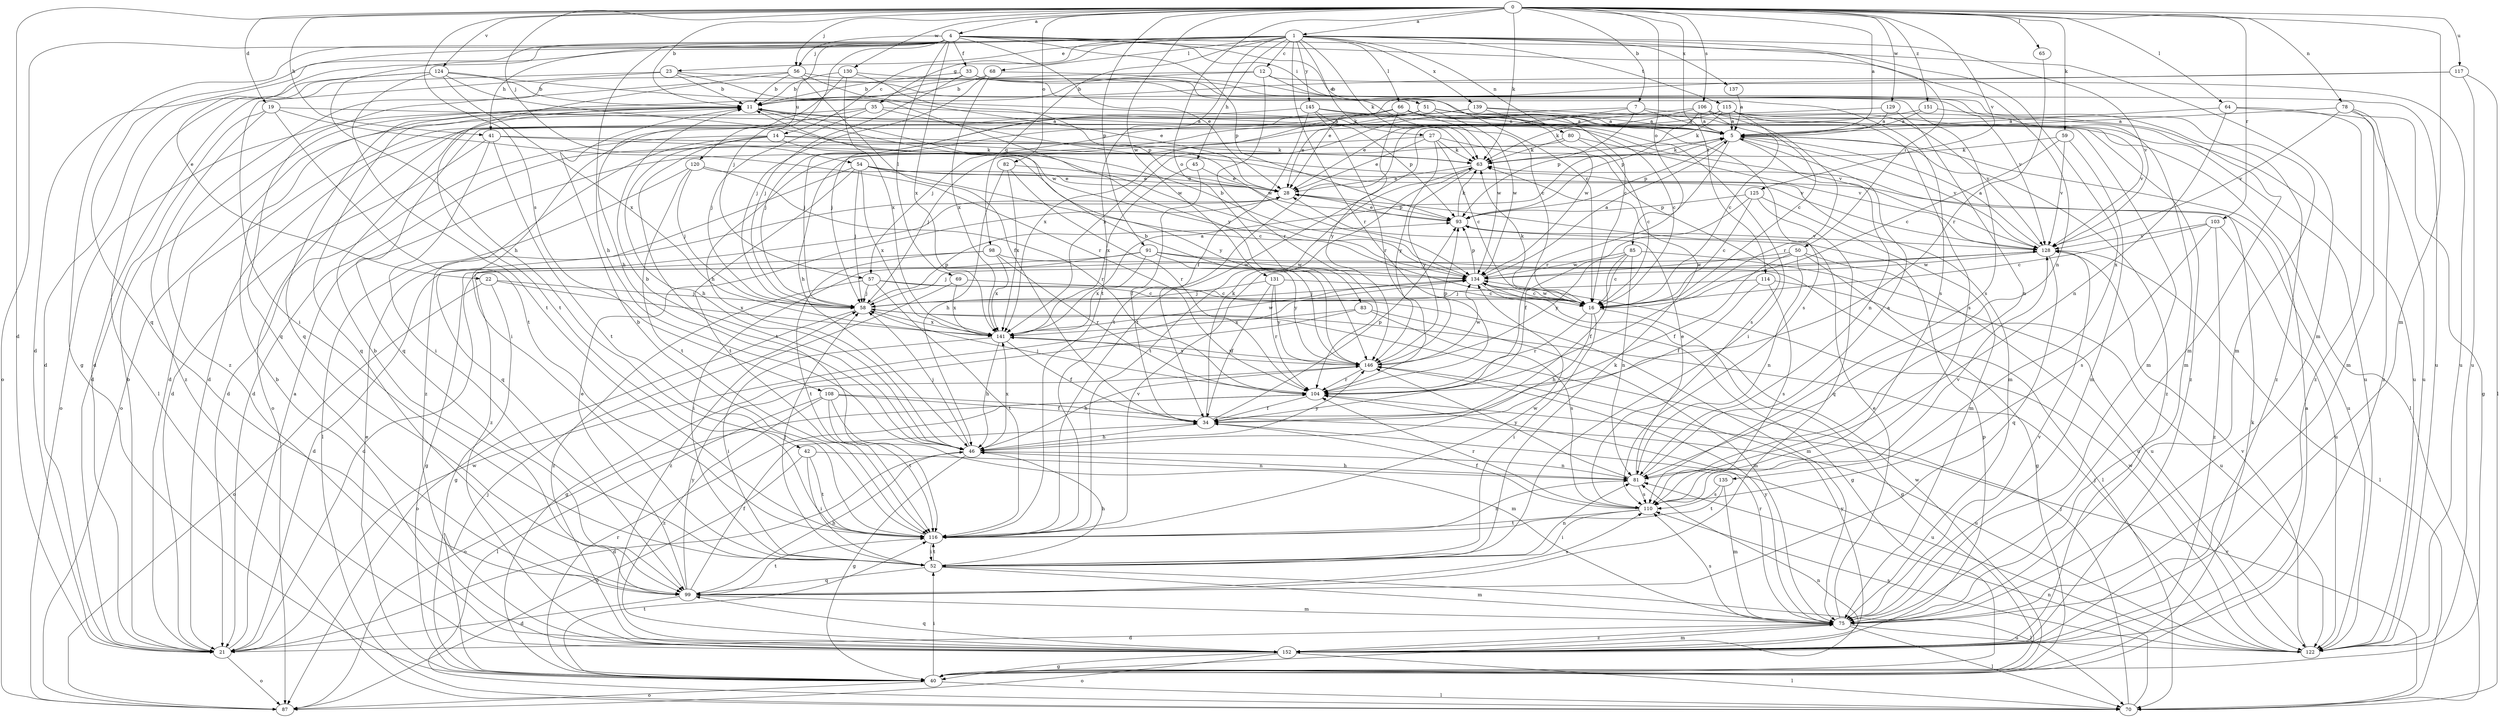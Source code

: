 strict digraph  {
0;
1;
4;
5;
7;
11;
12;
14;
16;
19;
21;
22;
23;
27;
28;
33;
34;
35;
40;
41;
42;
45;
46;
50;
51;
52;
54;
56;
57;
58;
59;
63;
64;
65;
66;
68;
69;
70;
75;
78;
80;
81;
82;
83;
85;
87;
91;
93;
98;
99;
103;
104;
106;
108;
110;
114;
115;
116;
117;
120;
122;
124;
125;
128;
129;
130;
131;
134;
135;
137;
139;
141;
145;
146;
151;
152;
0 -> 1  [label=a];
0 -> 4  [label=a];
0 -> 5  [label=a];
0 -> 7  [label=b];
0 -> 11  [label=b];
0 -> 19  [label=d];
0 -> 21  [label=d];
0 -> 41  [label=h];
0 -> 54  [label=j];
0 -> 56  [label=j];
0 -> 59  [label=k];
0 -> 63  [label=k];
0 -> 64  [label=l];
0 -> 65  [label=l];
0 -> 75  [label=m];
0 -> 78  [label=n];
0 -> 82  [label=o];
0 -> 83  [label=o];
0 -> 85  [label=o];
0 -> 91  [label=p];
0 -> 103  [label=r];
0 -> 106  [label=s];
0 -> 108  [label=s];
0 -> 114  [label=t];
0 -> 117  [label=u];
0 -> 124  [label=v];
0 -> 125  [label=v];
0 -> 129  [label=w];
0 -> 130  [label=w];
0 -> 131  [label=w];
0 -> 151  [label=z];
1 -> 12  [label=c];
1 -> 14  [label=c];
1 -> 21  [label=d];
1 -> 22  [label=e];
1 -> 23  [label=e];
1 -> 27  [label=e];
1 -> 35  [label=g];
1 -> 41  [label=h];
1 -> 42  [label=h];
1 -> 45  [label=h];
1 -> 50  [label=i];
1 -> 63  [label=k];
1 -> 66  [label=l];
1 -> 68  [label=l];
1 -> 80  [label=n];
1 -> 98  [label=q];
1 -> 104  [label=r];
1 -> 115  [label=t];
1 -> 116  [label=t];
1 -> 128  [label=v];
1 -> 135  [label=x];
1 -> 137  [label=x];
1 -> 139  [label=x];
1 -> 145  [label=y];
4 -> 16  [label=c];
4 -> 28  [label=e];
4 -> 33  [label=f];
4 -> 40  [label=g];
4 -> 46  [label=h];
4 -> 51  [label=i];
4 -> 56  [label=j];
4 -> 57  [label=j];
4 -> 69  [label=l];
4 -> 75  [label=m];
4 -> 81  [label=n];
4 -> 87  [label=o];
4 -> 93  [label=p];
4 -> 99  [label=q];
4 -> 120  [label=u];
4 -> 141  [label=x];
5 -> 63  [label=k];
5 -> 81  [label=n];
5 -> 93  [label=p];
5 -> 104  [label=r];
5 -> 128  [label=v];
5 -> 152  [label=z];
7 -> 5  [label=a];
7 -> 28  [label=e];
7 -> 57  [label=j];
7 -> 75  [label=m];
7 -> 93  [label=p];
11 -> 5  [label=a];
11 -> 87  [label=o];
11 -> 99  [label=q];
11 -> 128  [label=v];
11 -> 134  [label=w];
12 -> 11  [label=b];
12 -> 75  [label=m];
12 -> 99  [label=q];
12 -> 104  [label=r];
12 -> 122  [label=u];
14 -> 21  [label=d];
14 -> 46  [label=h];
14 -> 63  [label=k];
14 -> 116  [label=t];
14 -> 128  [label=v];
14 -> 146  [label=y];
14 -> 152  [label=z];
16 -> 40  [label=g];
16 -> 46  [label=h];
16 -> 52  [label=i];
16 -> 63  [label=k];
16 -> 104  [label=r];
16 -> 134  [label=w];
19 -> 5  [label=a];
19 -> 21  [label=d];
19 -> 104  [label=r];
19 -> 116  [label=t];
19 -> 152  [label=z];
21 -> 5  [label=a];
21 -> 11  [label=b];
21 -> 87  [label=o];
21 -> 134  [label=w];
22 -> 40  [label=g];
22 -> 58  [label=j];
22 -> 87  [label=o];
22 -> 141  [label=x];
23 -> 11  [label=b];
23 -> 16  [label=c];
23 -> 21  [label=d];
23 -> 52  [label=i];
23 -> 146  [label=y];
27 -> 16  [label=c];
27 -> 21  [label=d];
27 -> 28  [label=e];
27 -> 63  [label=k];
27 -> 110  [label=s];
27 -> 146  [label=y];
28 -> 93  [label=p];
28 -> 152  [label=z];
33 -> 11  [label=b];
33 -> 16  [label=c];
33 -> 58  [label=j];
33 -> 75  [label=m];
33 -> 99  [label=q];
33 -> 128  [label=v];
34 -> 46  [label=h];
34 -> 63  [label=k];
34 -> 93  [label=p];
34 -> 122  [label=u];
35 -> 5  [label=a];
35 -> 52  [label=i];
35 -> 58  [label=j];
35 -> 87  [label=o];
35 -> 134  [label=w];
40 -> 5  [label=a];
40 -> 28  [label=e];
40 -> 52  [label=i];
40 -> 58  [label=j];
40 -> 63  [label=k];
40 -> 70  [label=l];
40 -> 81  [label=n];
40 -> 87  [label=o];
40 -> 104  [label=r];
40 -> 116  [label=t];
40 -> 134  [label=w];
41 -> 21  [label=d];
41 -> 52  [label=i];
41 -> 63  [label=k];
41 -> 75  [label=m];
41 -> 116  [label=t];
42 -> 52  [label=i];
42 -> 81  [label=n];
42 -> 87  [label=o];
42 -> 116  [label=t];
45 -> 28  [label=e];
45 -> 34  [label=f];
45 -> 141  [label=x];
46 -> 11  [label=b];
46 -> 21  [label=d];
46 -> 40  [label=g];
46 -> 58  [label=j];
46 -> 81  [label=n];
46 -> 141  [label=x];
46 -> 146  [label=y];
50 -> 21  [label=d];
50 -> 34  [label=f];
50 -> 40  [label=g];
50 -> 81  [label=n];
50 -> 122  [label=u];
50 -> 134  [label=w];
51 -> 5  [label=a];
51 -> 21  [label=d];
51 -> 28  [label=e];
51 -> 58  [label=j];
51 -> 70  [label=l];
51 -> 110  [label=s];
51 -> 134  [label=w];
52 -> 46  [label=h];
52 -> 58  [label=j];
52 -> 63  [label=k];
52 -> 70  [label=l];
52 -> 75  [label=m];
52 -> 81  [label=n];
52 -> 99  [label=q];
52 -> 116  [label=t];
54 -> 16  [label=c];
54 -> 28  [label=e];
54 -> 58  [label=j];
54 -> 99  [label=q];
54 -> 116  [label=t];
54 -> 122  [label=u];
54 -> 141  [label=x];
56 -> 11  [label=b];
56 -> 28  [label=e];
56 -> 34  [label=f];
56 -> 110  [label=s];
56 -> 116  [label=t];
56 -> 152  [label=z];
57 -> 16  [label=c];
57 -> 58  [label=j];
57 -> 75  [label=m];
57 -> 116  [label=t];
57 -> 152  [label=z];
58 -> 87  [label=o];
58 -> 93  [label=p];
58 -> 141  [label=x];
59 -> 16  [label=c];
59 -> 63  [label=k];
59 -> 75  [label=m];
59 -> 128  [label=v];
63 -> 28  [label=e];
63 -> 116  [label=t];
63 -> 146  [label=y];
64 -> 5  [label=a];
64 -> 81  [label=n];
64 -> 122  [label=u];
64 -> 152  [label=z];
65 -> 104  [label=r];
66 -> 5  [label=a];
66 -> 16  [label=c];
66 -> 52  [label=i];
66 -> 58  [label=j];
66 -> 87  [label=o];
66 -> 134  [label=w];
66 -> 141  [label=x];
66 -> 146  [label=y];
66 -> 152  [label=z];
68 -> 11  [label=b];
68 -> 58  [label=j];
68 -> 122  [label=u];
68 -> 141  [label=x];
69 -> 16  [label=c];
69 -> 141  [label=x];
69 -> 152  [label=z];
70 -> 58  [label=j];
70 -> 81  [label=n];
70 -> 104  [label=r];
75 -> 21  [label=d];
75 -> 28  [label=e];
75 -> 70  [label=l];
75 -> 104  [label=r];
75 -> 110  [label=s];
75 -> 122  [label=u];
75 -> 128  [label=v];
75 -> 146  [label=y];
75 -> 152  [label=z];
78 -> 5  [label=a];
78 -> 40  [label=g];
78 -> 75  [label=m];
78 -> 128  [label=v];
78 -> 152  [label=z];
80 -> 16  [label=c];
80 -> 58  [label=j];
80 -> 63  [label=k];
80 -> 128  [label=v];
81 -> 5  [label=a];
81 -> 28  [label=e];
81 -> 46  [label=h];
81 -> 110  [label=s];
81 -> 146  [label=y];
82 -> 28  [label=e];
82 -> 46  [label=h];
82 -> 104  [label=r];
82 -> 141  [label=x];
83 -> 40  [label=g];
83 -> 75  [label=m];
83 -> 110  [label=s];
83 -> 141  [label=x];
85 -> 16  [label=c];
85 -> 34  [label=f];
85 -> 81  [label=n];
85 -> 122  [label=u];
85 -> 134  [label=w];
85 -> 146  [label=y];
91 -> 40  [label=g];
91 -> 52  [label=i];
91 -> 70  [label=l];
91 -> 134  [label=w];
91 -> 141  [label=x];
91 -> 146  [label=y];
93 -> 28  [label=e];
93 -> 63  [label=k];
93 -> 128  [label=v];
98 -> 21  [label=d];
98 -> 104  [label=r];
98 -> 116  [label=t];
98 -> 134  [label=w];
98 -> 141  [label=x];
99 -> 11  [label=b];
99 -> 21  [label=d];
99 -> 28  [label=e];
99 -> 34  [label=f];
99 -> 46  [label=h];
99 -> 75  [label=m];
99 -> 110  [label=s];
99 -> 116  [label=t];
99 -> 146  [label=y];
103 -> 16  [label=c];
103 -> 110  [label=s];
103 -> 122  [label=u];
103 -> 128  [label=v];
103 -> 152  [label=z];
104 -> 34  [label=f];
104 -> 58  [label=j];
104 -> 87  [label=o];
106 -> 5  [label=a];
106 -> 16  [label=c];
106 -> 63  [label=k];
106 -> 93  [label=p];
106 -> 104  [label=r];
106 -> 116  [label=t];
106 -> 128  [label=v];
108 -> 34  [label=f];
108 -> 70  [label=l];
108 -> 75  [label=m];
108 -> 116  [label=t];
108 -> 122  [label=u];
108 -> 152  [label=z];
110 -> 34  [label=f];
110 -> 52  [label=i];
110 -> 104  [label=r];
110 -> 116  [label=t];
110 -> 128  [label=v];
114 -> 34  [label=f];
114 -> 58  [label=j];
114 -> 110  [label=s];
114 -> 122  [label=u];
115 -> 5  [label=a];
115 -> 16  [label=c];
115 -> 63  [label=k];
115 -> 110  [label=s];
115 -> 116  [label=t];
115 -> 122  [label=u];
115 -> 128  [label=v];
115 -> 141  [label=x];
116 -> 11  [label=b];
116 -> 52  [label=i];
116 -> 81  [label=n];
116 -> 128  [label=v];
116 -> 134  [label=w];
117 -> 11  [label=b];
117 -> 28  [label=e];
117 -> 70  [label=l];
117 -> 122  [label=u];
120 -> 28  [label=e];
120 -> 58  [label=j];
120 -> 70  [label=l];
120 -> 104  [label=r];
120 -> 116  [label=t];
122 -> 58  [label=j];
122 -> 110  [label=s];
122 -> 128  [label=v];
122 -> 134  [label=w];
124 -> 11  [label=b];
124 -> 21  [label=d];
124 -> 63  [label=k];
124 -> 70  [label=l];
124 -> 116  [label=t];
124 -> 134  [label=w];
124 -> 141  [label=x];
125 -> 16  [label=c];
125 -> 34  [label=f];
125 -> 75  [label=m];
125 -> 93  [label=p];
125 -> 99  [label=q];
128 -> 5  [label=a];
128 -> 58  [label=j];
128 -> 70  [label=l];
128 -> 99  [label=q];
128 -> 134  [label=w];
129 -> 5  [label=a];
129 -> 46  [label=h];
129 -> 81  [label=n];
130 -> 11  [label=b];
130 -> 46  [label=h];
130 -> 93  [label=p];
130 -> 110  [label=s];
130 -> 141  [label=x];
131 -> 16  [label=c];
131 -> 34  [label=f];
131 -> 58  [label=j];
131 -> 104  [label=r];
131 -> 146  [label=y];
134 -> 5  [label=a];
134 -> 11  [label=b];
134 -> 16  [label=c];
134 -> 40  [label=g];
134 -> 58  [label=j];
134 -> 93  [label=p];
135 -> 75  [label=m];
135 -> 110  [label=s];
135 -> 116  [label=t];
137 -> 5  [label=a];
139 -> 5  [label=a];
139 -> 21  [label=d];
139 -> 99  [label=q];
139 -> 122  [label=u];
139 -> 134  [label=w];
141 -> 5  [label=a];
141 -> 34  [label=f];
141 -> 46  [label=h];
141 -> 52  [label=i];
141 -> 134  [label=w];
141 -> 146  [label=y];
145 -> 5  [label=a];
145 -> 34  [label=f];
145 -> 58  [label=j];
145 -> 75  [label=m];
145 -> 93  [label=p];
145 -> 104  [label=r];
146 -> 11  [label=b];
146 -> 46  [label=h];
146 -> 93  [label=p];
146 -> 104  [label=r];
146 -> 134  [label=w];
146 -> 141  [label=x];
151 -> 5  [label=a];
151 -> 46  [label=h];
151 -> 152  [label=z];
152 -> 11  [label=b];
152 -> 40  [label=g];
152 -> 70  [label=l];
152 -> 75  [label=m];
152 -> 87  [label=o];
152 -> 93  [label=p];
152 -> 99  [label=q];
152 -> 146  [label=y];
}
